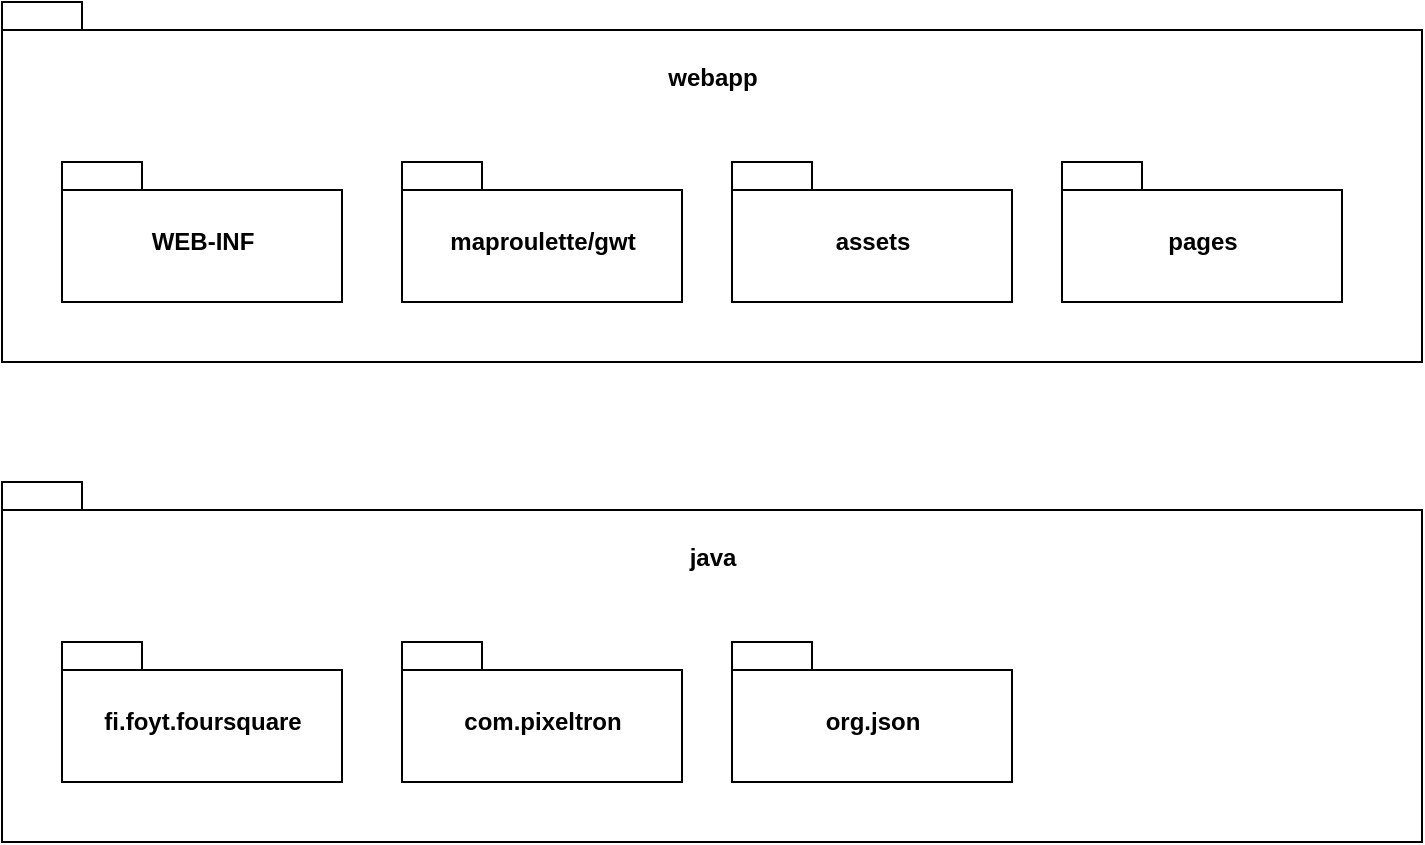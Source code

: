 <mxfile version="14.2.4" type="embed">
    <diagram id="h8f5nLS42OE4RTQgzktA" name="Page-1">
        <mxGraphModel dx="1782" dy="705" grid="1" gridSize="10" guides="1" tooltips="1" connect="1" arrows="1" fold="1" page="1" pageScale="1" pageWidth="850" pageHeight="1100" math="0" shadow="0">
            <root>
                <mxCell id="0"/>
                <mxCell id="1" parent="0"/>
                <mxCell id="2" value="webapp&lt;br&gt;&lt;br&gt;&lt;br&gt;&lt;br&gt;&lt;br&gt;&lt;br&gt;&lt;br&gt;&lt;br&gt;&lt;br&gt;" style="shape=folder;fontStyle=1;spacingTop=10;tabWidth=40;tabHeight=14;tabPosition=left;html=1;" vertex="1" parent="1">
                    <mxGeometry x="60" y="20" width="710" height="180" as="geometry"/>
                </mxCell>
                <mxCell id="6" value="WEB-INF" style="shape=folder;fontStyle=1;spacingTop=10;tabWidth=40;tabHeight=14;tabPosition=left;html=1;" vertex="1" parent="1">
                    <mxGeometry x="90" y="100" width="140" height="70" as="geometry"/>
                </mxCell>
                <mxCell id="7" value="maproulette/gwt" style="shape=folder;fontStyle=1;spacingTop=10;tabWidth=40;tabHeight=14;tabPosition=left;html=1;" vertex="1" parent="1">
                    <mxGeometry x="260" y="100" width="140" height="70" as="geometry"/>
                </mxCell>
                <mxCell id="8" value="pages" style="shape=folder;fontStyle=1;spacingTop=10;tabWidth=40;tabHeight=14;tabPosition=left;html=1;" vertex="1" parent="1">
                    <mxGeometry x="590" y="100" width="140" height="70" as="geometry"/>
                </mxCell>
                <mxCell id="9" value="assets" style="shape=folder;fontStyle=1;spacingTop=10;tabWidth=40;tabHeight=14;tabPosition=left;html=1;" vertex="1" parent="1">
                    <mxGeometry x="425" y="100" width="140" height="70" as="geometry"/>
                </mxCell>
                <mxCell id="15" value="java&lt;br&gt;&lt;br&gt;&lt;br&gt;&lt;br&gt;&lt;br&gt;&lt;br&gt;&lt;br&gt;&lt;br&gt;&lt;br&gt;" style="shape=folder;fontStyle=1;spacingTop=10;tabWidth=40;tabHeight=14;tabPosition=left;html=1;" vertex="1" parent="1">
                    <mxGeometry x="60" y="260" width="710" height="180" as="geometry"/>
                </mxCell>
                <mxCell id="16" value="fi.foyt.foursquare" style="shape=folder;fontStyle=1;spacingTop=10;tabWidth=40;tabHeight=14;tabPosition=left;html=1;" vertex="1" parent="1">
                    <mxGeometry x="90" y="340" width="140" height="70" as="geometry"/>
                </mxCell>
                <mxCell id="17" value="com.pixeltron" style="shape=folder;fontStyle=1;spacingTop=10;tabWidth=40;tabHeight=14;tabPosition=left;html=1;" vertex="1" parent="1">
                    <mxGeometry x="260" y="340" width="140" height="70" as="geometry"/>
                </mxCell>
                <mxCell id="19" value="org.json" style="shape=folder;fontStyle=1;spacingTop=10;tabWidth=40;tabHeight=14;tabPosition=left;html=1;" vertex="1" parent="1">
                    <mxGeometry x="425" y="340" width="140" height="70" as="geometry"/>
                </mxCell>
            </root>
        </mxGraphModel>
    </diagram>
</mxfile>